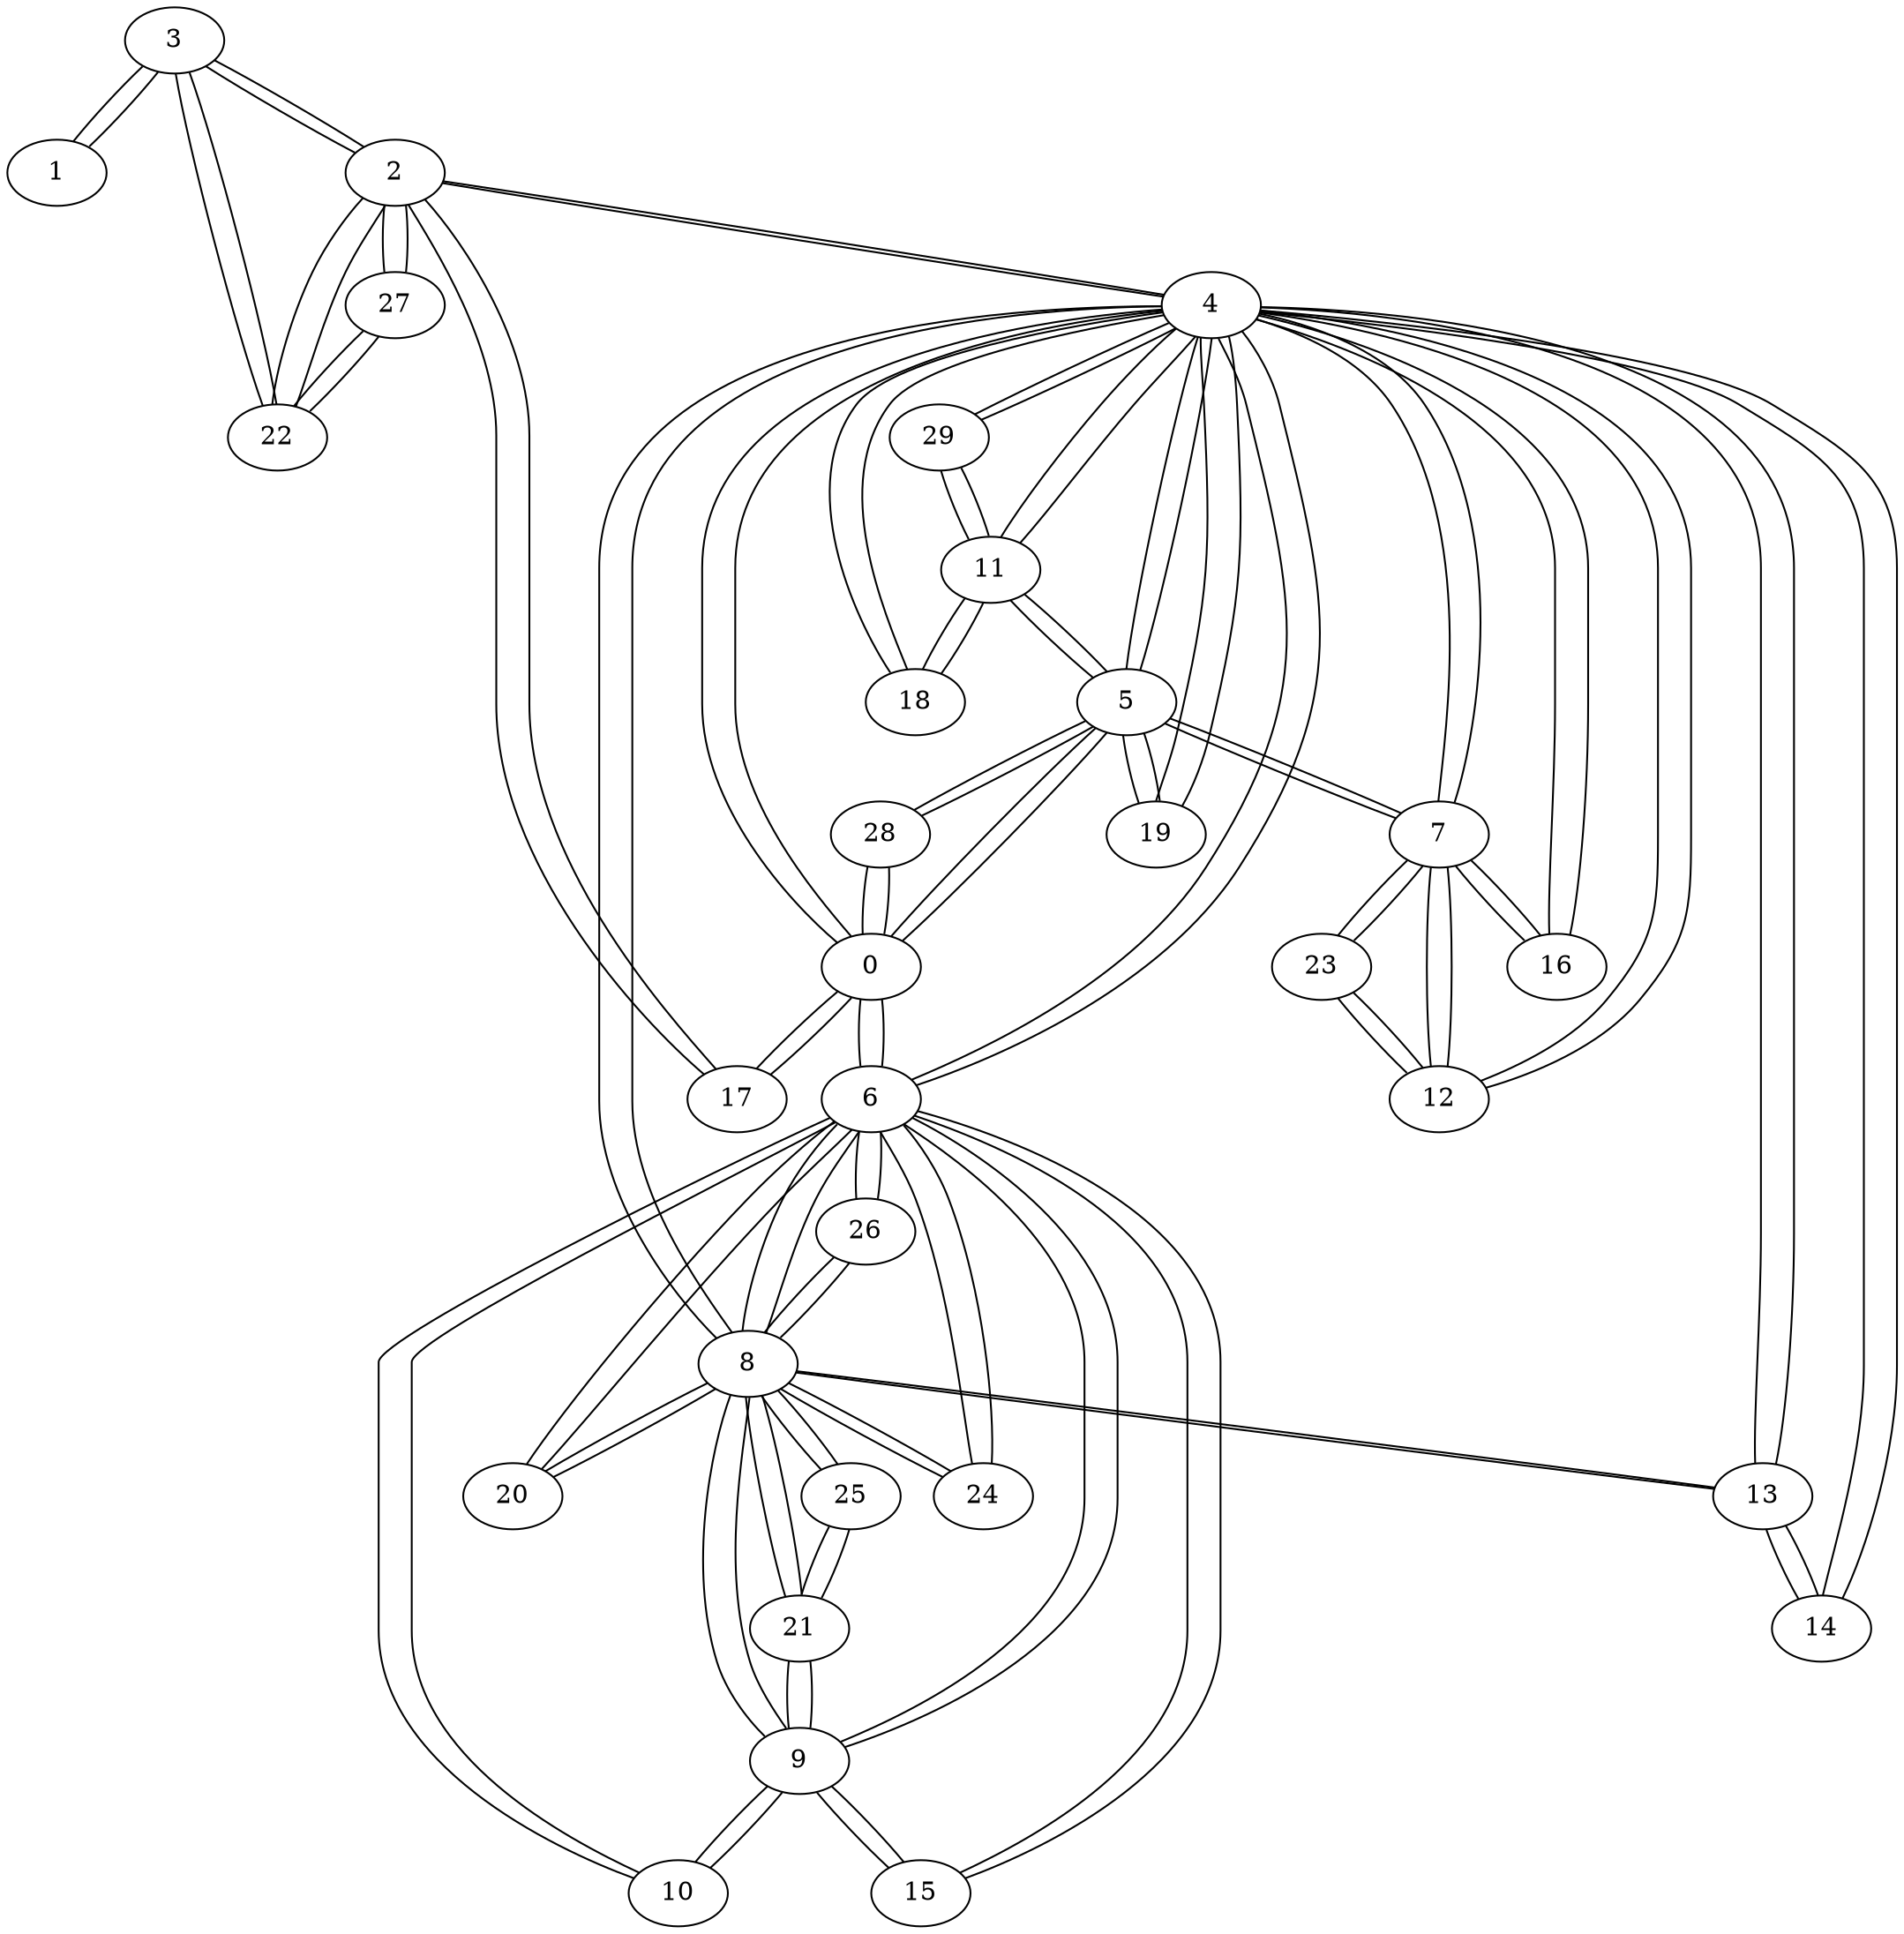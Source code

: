 graph {
  3 -- 1;
  3 -- 2;
  3 -- 22;
  1 -- 3;
  2 -- 3;
  2 -- 4;
  2 -- 17;
  2 -- 22;
  2 -- 27;
  4 -- 0;
  4 -- 2;
  4 -- 5;
  4 -- 6;
  4 -- 7;
  4 -- 8;
  4 -- 11;
  4 -- 12;
  4 -- 13;
  4 -- 14;
  4 -- 16;
  4 -- 18;
  4 -- 19;
  4 -- 29;
  0 -- 4;
  0 -- 5;
  0 -- 6;
  0 -- 17;
  0 -- 28;
  5 -- 0;
  5 -- 4;
  5 -- 7;
  5 -- 11;
  5 -- 19;
  5 -- 28;
  6 -- 0;
  6 -- 4;
  6 -- 8;
  6 -- 9;
  6 -- 10;
  6 -- 15;
  6 -- 20;
  6 -- 24;
  6 -- 26;
  7 -- 4;
  7 -- 5;
  7 -- 12;
  7 -- 16;
  7 -- 23;
  8 -- 4;
  8 -- 6;
  8 -- 9;
  8 -- 13;
  8 -- 20;
  8 -- 21;
  8 -- 24;
  8 -- 25;
  8 -- 26;
  9 -- 6;
  9 -- 8;
  9 -- 10;
  9 -- 15;
  9 -- 21;
  10 -- 6;
  10 -- 9;
  11 -- 4;
  11 -- 5;
  11 -- 18;
  11 -- 29;
  12 -- 4;
  12 -- 7;
  12 -- 23;
  13 -- 4;
  13 -- 8;
  13 -- 14;
  14 -- 4;
  14 -- 13;
  15 -- 6;
  15 -- 9;
  16 -- 4;
  16 -- 7;
  17 -- 0;
  17 -- 2;
  18 -- 4;
  18 -- 11;
  19 -- 4;
  19 -- 5;
  20 -- 6;
  20 -- 8;
  21 -- 8;
  21 -- 9;
  21 -- 25;
  22 -- 2;
  22 -- 3;
  22 -- 27;
  23 -- 7;
  23 -- 12;
  24 -- 6;
  24 -- 8;
  25 -- 8;
  25 -- 21;
  26 -- 6;
  26 -- 8;
  27 -- 2;
  27 -- 22;
  28 -- 0;
  28 -- 5;
  29 -- 4;
  29 -- 11;
}